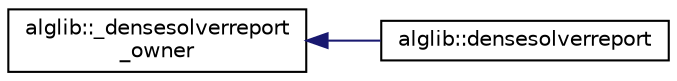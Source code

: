 digraph "Graphical Class Hierarchy"
{
  edge [fontname="Helvetica",fontsize="10",labelfontname="Helvetica",labelfontsize="10"];
  node [fontname="Helvetica",fontsize="10",shape=record];
  rankdir="LR";
  Node0 [label="alglib::_densesolverreport\l_owner",height=0.2,width=0.4,color="black", fillcolor="white", style="filled",URL="$classalglib_1_1__densesolverreport__owner.html"];
  Node0 -> Node1 [dir="back",color="midnightblue",fontsize="10",style="solid",fontname="Helvetica"];
  Node1 [label="alglib::densesolverreport",height=0.2,width=0.4,color="black", fillcolor="white", style="filled",URL="$classalglib_1_1densesolverreport.html"];
}
